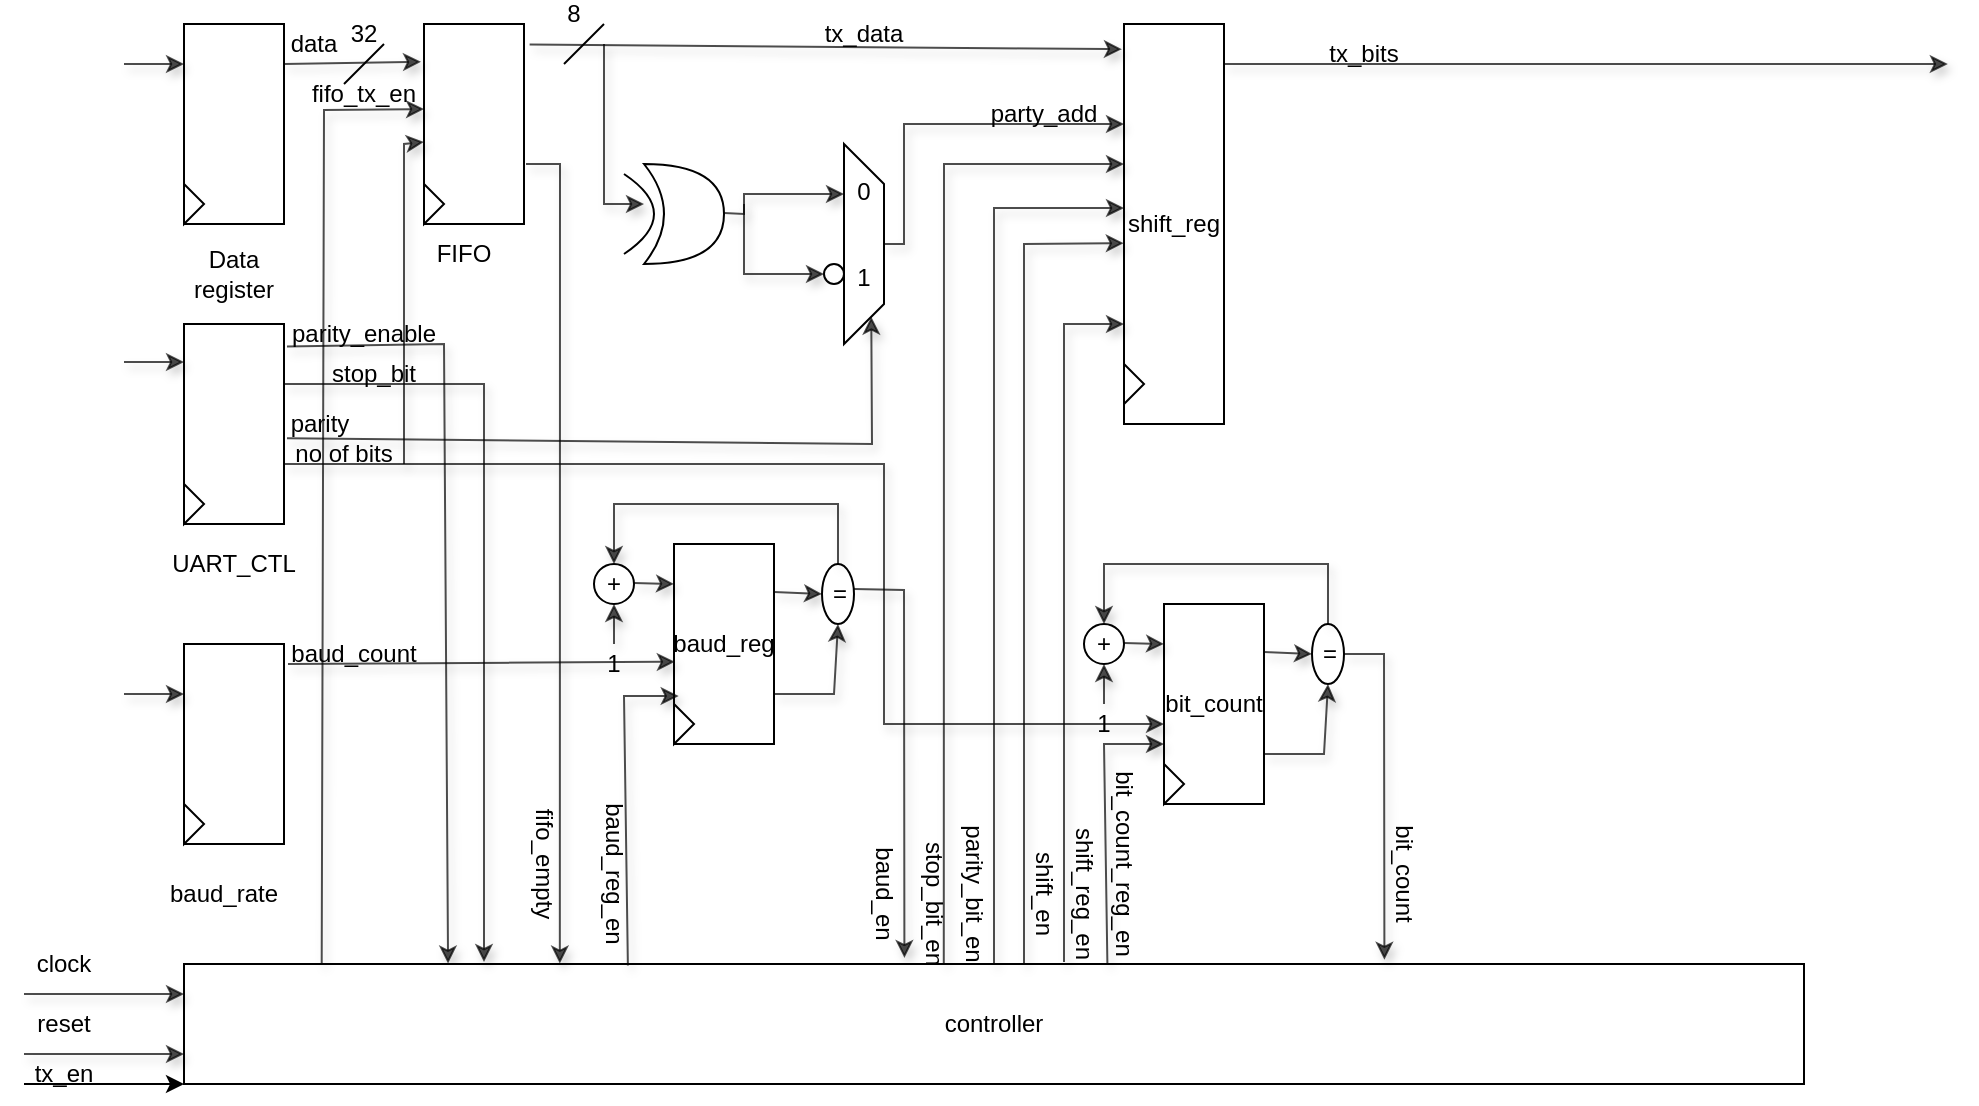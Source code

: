 <mxfile version="26.0.16" pages="2">
  <diagram name="Page-1" id="0iQmTiWb_SyuVuj741Ms">
    <mxGraphModel dx="864" dy="516" grid="1" gridSize="10" guides="1" tooltips="1" connect="1" arrows="1" fold="1" page="1" pageScale="1" pageWidth="1100" pageHeight="850" math="0" shadow="0">
      <root>
        <mxCell id="0" />
        <mxCell id="1" parent="0" />
        <mxCell id="nmXEE6ZkfctVZ-WLgOEb-1" value="" style="rounded=0;whiteSpace=wrap;html=1;direction=south;" parent="1" vertex="1">
          <mxGeometry x="280" y="90" width="50" height="100" as="geometry" />
        </mxCell>
        <mxCell id="nmXEE6ZkfctVZ-WLgOEb-2" value="" style="triangle;whiteSpace=wrap;html=1;" parent="1" vertex="1">
          <mxGeometry x="280" y="170" width="10" height="20" as="geometry" />
        </mxCell>
        <mxCell id="nmXEE6ZkfctVZ-WLgOEb-3" value="" style="rounded=0;whiteSpace=wrap;html=1;direction=south;" parent="1" vertex="1">
          <mxGeometry x="280" y="240" width="50" height="100" as="geometry" />
        </mxCell>
        <mxCell id="nmXEE6ZkfctVZ-WLgOEb-4" value="" style="triangle;whiteSpace=wrap;html=1;" parent="1" vertex="1">
          <mxGeometry x="280" y="320" width="10" height="20" as="geometry" />
        </mxCell>
        <mxCell id="nmXEE6ZkfctVZ-WLgOEb-5" value="" style="rounded=0;whiteSpace=wrap;html=1;direction=south;" parent="1" vertex="1">
          <mxGeometry x="280" y="400" width="50" height="100" as="geometry" />
        </mxCell>
        <mxCell id="nmXEE6ZkfctVZ-WLgOEb-6" value="" style="triangle;whiteSpace=wrap;html=1;" parent="1" vertex="1">
          <mxGeometry x="280" y="480" width="10" height="20" as="geometry" />
        </mxCell>
        <mxCell id="nmXEE6ZkfctVZ-WLgOEb-7" value="" style="rounded=0;whiteSpace=wrap;html=1;direction=south;" parent="1" vertex="1">
          <mxGeometry x="400" y="90" width="50" height="100" as="geometry" />
        </mxCell>
        <mxCell id="nmXEE6ZkfctVZ-WLgOEb-8" value="" style="triangle;whiteSpace=wrap;html=1;" parent="1" vertex="1">
          <mxGeometry x="400" y="170" width="10" height="20" as="geometry" />
        </mxCell>
        <mxCell id="nmXEE6ZkfctVZ-WLgOEb-9" value="" style="endArrow=classic;html=1;rounded=0;strokeWidth=1;startSize=6;opacity=70;jumpSize=1;strokeColor=default;shadow=1;entryX=0.189;entryY=1.03;entryDx=0;entryDy=0;entryPerimeter=0;" parent="1" target="nmXEE6ZkfctVZ-WLgOEb-7" edge="1">
          <mxGeometry width="50" height="50" relative="1" as="geometry">
            <mxPoint x="330" y="110" as="sourcePoint" />
            <mxPoint x="360" y="110" as="targetPoint" />
          </mxGeometry>
        </mxCell>
        <mxCell id="nmXEE6ZkfctVZ-WLgOEb-10" value="shift_reg" style="rounded=0;whiteSpace=wrap;html=1;direction=south;" parent="1" vertex="1">
          <mxGeometry x="750" y="90" width="50" height="200" as="geometry" />
        </mxCell>
        <mxCell id="nmXEE6ZkfctVZ-WLgOEb-11" value="" style="triangle;whiteSpace=wrap;html=1;" parent="1" vertex="1">
          <mxGeometry x="750" y="260" width="10" height="20" as="geometry" />
        </mxCell>
        <mxCell id="nmXEE6ZkfctVZ-WLgOEb-12" value="Data register" style="text;html=1;align=center;verticalAlign=middle;whiteSpace=wrap;rounded=0;" parent="1" vertex="1">
          <mxGeometry x="275" y="200" width="60" height="30" as="geometry" />
        </mxCell>
        <mxCell id="nmXEE6ZkfctVZ-WLgOEb-14" value="UART_CTL" style="text;html=1;align=center;verticalAlign=middle;whiteSpace=wrap;rounded=0;" parent="1" vertex="1">
          <mxGeometry x="275" y="345" width="60" height="30" as="geometry" />
        </mxCell>
        <mxCell id="nmXEE6ZkfctVZ-WLgOEb-15" value="baud_rate" style="text;html=1;align=center;verticalAlign=middle;whiteSpace=wrap;rounded=0;" parent="1" vertex="1">
          <mxGeometry x="270" y="510" width="60" height="30" as="geometry" />
        </mxCell>
        <mxCell id="nmXEE6ZkfctVZ-WLgOEb-16" value="" style="endArrow=classic;html=1;rounded=0;strokeWidth=1;startSize=6;opacity=70;jumpSize=1;strokeColor=default;shadow=1;exitX=0.112;exitY=-0.03;exitDx=0;exitDy=0;exitPerimeter=0;entryX=0.163;entryY=-0.004;entryDx=0;entryDy=0;entryPerimeter=0;" parent="1" source="nmXEE6ZkfctVZ-WLgOEb-3" target="nmXEE6ZkfctVZ-WLgOEb-52" edge="1">
          <mxGeometry width="50" height="50" relative="1" as="geometry">
            <mxPoint x="331" y="260" as="sourcePoint" />
            <mxPoint x="365" y="557" as="targetPoint" />
            <Array as="points">
              <mxPoint x="410" y="250" />
            </Array>
          </mxGeometry>
        </mxCell>
        <mxCell id="nmXEE6ZkfctVZ-WLgOEb-17" value="parity_enable" style="text;html=1;align=center;verticalAlign=middle;whiteSpace=wrap;rounded=0;" parent="1" vertex="1">
          <mxGeometry x="340" y="230" width="60" height="30" as="geometry" />
        </mxCell>
        <mxCell id="nmXEE6ZkfctVZ-WLgOEb-18" value="" style="endArrow=classic;html=1;rounded=0;strokeWidth=1;startSize=6;opacity=70;jumpSize=1;strokeColor=default;shadow=1;entryX=0.063;entryY=1.021;entryDx=0;entryDy=0;entryPerimeter=0;exitX=0.103;exitY=-0.056;exitDx=0;exitDy=0;exitPerimeter=0;" parent="1" source="nmXEE6ZkfctVZ-WLgOEb-7" target="nmXEE6ZkfctVZ-WLgOEb-10" edge="1">
          <mxGeometry width="50" height="50" relative="1" as="geometry">
            <mxPoint x="490" y="100" as="sourcePoint" />
            <mxPoint x="520" y="100" as="targetPoint" />
          </mxGeometry>
        </mxCell>
        <mxCell id="nmXEE6ZkfctVZ-WLgOEb-19" value="" style="endArrow=classic;html=1;rounded=0;strokeWidth=1;startSize=6;opacity=70;jumpSize=1;strokeColor=default;shadow=1;" parent="1" edge="1">
          <mxGeometry width="50" height="50" relative="1" as="geometry">
            <mxPoint x="490" y="100" as="sourcePoint" />
            <mxPoint x="510" y="180" as="targetPoint" />
            <Array as="points">
              <mxPoint x="490" y="180" />
            </Array>
          </mxGeometry>
        </mxCell>
        <mxCell id="nmXEE6ZkfctVZ-WLgOEb-32" value="" style="endArrow=classic;html=1;rounded=0;strokeWidth=1;startSize=6;opacity=70;jumpSize=1;strokeColor=default;shadow=1;entryX=0.25;entryY=1;entryDx=0;entryDy=0;" parent="1" target="nmXEE6ZkfctVZ-WLgOEb-10" edge="1">
          <mxGeometry width="50" height="50" relative="1" as="geometry">
            <mxPoint x="630" y="200" as="sourcePoint" />
            <mxPoint x="750" y="140" as="targetPoint" />
            <Array as="points">
              <mxPoint x="640" y="200" />
              <mxPoint x="640" y="140" />
            </Array>
          </mxGeometry>
        </mxCell>
        <mxCell id="nmXEE6ZkfctVZ-WLgOEb-33" value="" style="endArrow=classic;html=1;rounded=0;strokeWidth=1;startSize=6;opacity=70;jumpSize=1;strokeColor=default;shadow=1;entryX=1;entryY=0.25;entryDx=0;entryDy=0;exitX=0.571;exitY=-0.03;exitDx=0;exitDy=0;exitPerimeter=0;" parent="1" source="nmXEE6ZkfctVZ-WLgOEb-3" target="nmXEE6ZkfctVZ-WLgOEb-24" edge="1">
          <mxGeometry width="50" height="50" relative="1" as="geometry">
            <mxPoint x="330" y="280" as="sourcePoint" />
            <mxPoint x="360" y="280" as="targetPoint" />
            <Array as="points">
              <mxPoint x="624" y="300" />
            </Array>
          </mxGeometry>
        </mxCell>
        <mxCell id="nmXEE6ZkfctVZ-WLgOEb-50" value="" style="group" parent="1" vertex="1" connectable="0">
          <mxGeometry x="485" y="330" width="130" height="120" as="geometry" />
        </mxCell>
        <mxCell id="nmXEE6ZkfctVZ-WLgOEb-37" value="baud_reg" style="rounded=0;whiteSpace=wrap;html=1;direction=south;" parent="nmXEE6ZkfctVZ-WLgOEb-50" vertex="1">
          <mxGeometry x="40" y="20" width="50" height="100" as="geometry" />
        </mxCell>
        <mxCell id="nmXEE6ZkfctVZ-WLgOEb-38" value="" style="triangle;whiteSpace=wrap;html=1;" parent="nmXEE6ZkfctVZ-WLgOEb-50" vertex="1">
          <mxGeometry x="40" y="100" width="10" height="20" as="geometry" />
        </mxCell>
        <mxCell id="nmXEE6ZkfctVZ-WLgOEb-42" value="" style="group" parent="nmXEE6ZkfctVZ-WLgOEb-50" vertex="1" connectable="0">
          <mxGeometry x="90" y="30" width="40" height="30" as="geometry" />
        </mxCell>
        <mxCell id="nmXEE6ZkfctVZ-WLgOEb-39" value="" style="endArrow=classic;html=1;rounded=0;strokeWidth=1;startSize=6;opacity=70;jumpSize=1;strokeColor=default;shadow=1;entryX=0;entryY=0.5;entryDx=0;entryDy=0;" parent="nmXEE6ZkfctVZ-WLgOEb-42" target="nmXEE6ZkfctVZ-WLgOEb-40" edge="1">
          <mxGeometry width="50" height="50" relative="1" as="geometry">
            <mxPoint y="14" as="sourcePoint" />
            <mxPoint x="20" y="14" as="targetPoint" />
          </mxGeometry>
        </mxCell>
        <mxCell id="nmXEE6ZkfctVZ-WLgOEb-40" value="" style="ellipse;whiteSpace=wrap;html=1;" parent="nmXEE6ZkfctVZ-WLgOEb-42" vertex="1">
          <mxGeometry x="24" width="16" height="30" as="geometry" />
        </mxCell>
        <mxCell id="nmXEE6ZkfctVZ-WLgOEb-41" value="=" style="text;html=1;align=center;verticalAlign=middle;whiteSpace=wrap;rounded=0;" parent="nmXEE6ZkfctVZ-WLgOEb-42" vertex="1">
          <mxGeometry x="26" y="10" width="14" height="10" as="geometry" />
        </mxCell>
        <mxCell id="nmXEE6ZkfctVZ-WLgOEb-44" value="" style="endArrow=classic;html=1;rounded=0;strokeWidth=1;startSize=6;opacity=70;jumpSize=1;strokeColor=default;shadow=1;exitX=0.5;exitY=0;exitDx=0;exitDy=0;" parent="nmXEE6ZkfctVZ-WLgOEb-50" source="nmXEE6ZkfctVZ-WLgOEb-40" target="nmXEE6ZkfctVZ-WLgOEb-45" edge="1">
          <mxGeometry width="50" height="50" relative="1" as="geometry">
            <mxPoint x="155" y="20" as="sourcePoint" />
            <mxPoint y="40" as="targetPoint" />
            <Array as="points">
              <mxPoint x="122" />
              <mxPoint x="10" />
            </Array>
          </mxGeometry>
        </mxCell>
        <mxCell id="nmXEE6ZkfctVZ-WLgOEb-45" value="" style="ellipse;whiteSpace=wrap;html=1;" parent="nmXEE6ZkfctVZ-WLgOEb-50" vertex="1">
          <mxGeometry y="30" width="20" height="20" as="geometry" />
        </mxCell>
        <mxCell id="nmXEE6ZkfctVZ-WLgOEb-46" value="+" style="text;html=1;align=center;verticalAlign=middle;whiteSpace=wrap;rounded=0;" parent="nmXEE6ZkfctVZ-WLgOEb-50" vertex="1">
          <mxGeometry x="5" y="32.5" width="10" height="15" as="geometry" />
        </mxCell>
        <mxCell id="nmXEE6ZkfctVZ-WLgOEb-47" value="" style="endArrow=classic;html=1;rounded=0;strokeWidth=1;startSize=6;opacity=70;jumpSize=1;strokeColor=default;shadow=1;entryX=0.5;entryY=1;entryDx=0;entryDy=0;" parent="nmXEE6ZkfctVZ-WLgOEb-50" target="nmXEE6ZkfctVZ-WLgOEb-45" edge="1">
          <mxGeometry width="50" height="50" relative="1" as="geometry">
            <mxPoint x="10" y="70" as="sourcePoint" />
            <mxPoint x="-10" y="10" as="targetPoint" />
          </mxGeometry>
        </mxCell>
        <mxCell id="nmXEE6ZkfctVZ-WLgOEb-48" value="1" style="text;html=1;align=center;verticalAlign=middle;whiteSpace=wrap;rounded=0;" parent="nmXEE6ZkfctVZ-WLgOEb-50" vertex="1">
          <mxGeometry y="75" width="20" height="10" as="geometry" />
        </mxCell>
        <mxCell id="nmXEE6ZkfctVZ-WLgOEb-49" value="" style="endArrow=classic;html=1;rounded=0;strokeWidth=1;startSize=6;opacity=70;jumpSize=1;strokeColor=default;shadow=1;" parent="nmXEE6ZkfctVZ-WLgOEb-50" edge="1">
          <mxGeometry width="50" height="50" relative="1" as="geometry">
            <mxPoint x="20" y="39.5" as="sourcePoint" />
            <mxPoint x="40" y="40" as="targetPoint" />
          </mxGeometry>
        </mxCell>
        <mxCell id="nmXEE6ZkfctVZ-WLgOEb-43" value="" style="endArrow=classic;html=1;rounded=0;strokeWidth=1;startSize=6;opacity=70;jumpSize=1;strokeColor=default;shadow=1;entryX=0.5;entryY=1;entryDx=0;entryDy=0;exitX=0.75;exitY=0;exitDx=0;exitDy=0;" parent="nmXEE6ZkfctVZ-WLgOEb-50" source="nmXEE6ZkfctVZ-WLgOEb-37" target="nmXEE6ZkfctVZ-WLgOEb-40" edge="1">
          <mxGeometry width="50" height="50" relative="1" as="geometry">
            <mxPoint x="100" y="90" as="sourcePoint" />
            <mxPoint x="-40" y="95" as="targetPoint" />
            <Array as="points">
              <mxPoint x="120" y="95" />
            </Array>
          </mxGeometry>
        </mxCell>
        <mxCell id="nmXEE6ZkfctVZ-WLgOEb-51" value="" style="endArrow=classic;html=1;rounded=0;strokeWidth=1;startSize=6;opacity=70;jumpSize=1;strokeColor=default;shadow=1;entryX=0.42;entryY=-0.051;entryDx=0;entryDy=0;entryPerimeter=0;exitX=1;exitY=0.25;exitDx=0;exitDy=0;" parent="1" source="nmXEE6ZkfctVZ-WLgOEb-41" edge="1">
          <mxGeometry width="50" height="50" relative="1" as="geometry">
            <mxPoint x="640" y="375" as="sourcePoint" />
            <mxPoint x="640.2" y="556.94" as="targetPoint" />
            <Array as="points">
              <mxPoint x="640" y="373" />
            </Array>
          </mxGeometry>
        </mxCell>
        <mxCell id="nmXEE6ZkfctVZ-WLgOEb-52" value="" style="rounded=0;whiteSpace=wrap;html=1;" parent="1" vertex="1">
          <mxGeometry x="280" y="560" width="810" height="60" as="geometry" />
        </mxCell>
        <UserObject label="controller" link="data:page/id,8DzqNKBsNxJn6VCQn896" id="nmXEE6ZkfctVZ-WLgOEb-53">
          <mxCell style="text;html=1;align=center;verticalAlign=middle;whiteSpace=wrap;rounded=0;" parent="1" vertex="1">
            <mxGeometry x="655" y="575" width="60" height="30" as="geometry" />
          </mxCell>
        </UserObject>
        <mxCell id="nmXEE6ZkfctVZ-WLgOEb-54" value="" style="group" parent="1" vertex="1" connectable="0">
          <mxGeometry x="730" y="360" width="130" height="120" as="geometry" />
        </mxCell>
        <mxCell id="nmXEE6ZkfctVZ-WLgOEb-55" value="bit_count" style="rounded=0;whiteSpace=wrap;html=1;direction=south;" parent="nmXEE6ZkfctVZ-WLgOEb-54" vertex="1">
          <mxGeometry x="40" y="20" width="50" height="100" as="geometry" />
        </mxCell>
        <mxCell id="nmXEE6ZkfctVZ-WLgOEb-56" value="" style="triangle;whiteSpace=wrap;html=1;" parent="nmXEE6ZkfctVZ-WLgOEb-54" vertex="1">
          <mxGeometry x="40" y="100" width="10" height="20" as="geometry" />
        </mxCell>
        <mxCell id="nmXEE6ZkfctVZ-WLgOEb-57" value="" style="group" parent="nmXEE6ZkfctVZ-WLgOEb-54" vertex="1" connectable="0">
          <mxGeometry x="90" y="30" width="40" height="30" as="geometry" />
        </mxCell>
        <mxCell id="nmXEE6ZkfctVZ-WLgOEb-58" value="" style="endArrow=classic;html=1;rounded=0;strokeWidth=1;startSize=6;opacity=70;jumpSize=1;strokeColor=default;shadow=1;entryX=0;entryY=0.5;entryDx=0;entryDy=0;" parent="nmXEE6ZkfctVZ-WLgOEb-57" target="nmXEE6ZkfctVZ-WLgOEb-59" edge="1">
          <mxGeometry width="50" height="50" relative="1" as="geometry">
            <mxPoint y="14" as="sourcePoint" />
            <mxPoint x="20" y="14" as="targetPoint" />
          </mxGeometry>
        </mxCell>
        <mxCell id="nmXEE6ZkfctVZ-WLgOEb-59" value="" style="ellipse;whiteSpace=wrap;html=1;" parent="nmXEE6ZkfctVZ-WLgOEb-57" vertex="1">
          <mxGeometry x="24" width="16" height="30" as="geometry" />
        </mxCell>
        <mxCell id="nmXEE6ZkfctVZ-WLgOEb-60" value="=" style="text;html=1;align=center;verticalAlign=middle;whiteSpace=wrap;rounded=0;" parent="nmXEE6ZkfctVZ-WLgOEb-57" vertex="1">
          <mxGeometry x="26" y="10" width="14" height="10" as="geometry" />
        </mxCell>
        <mxCell id="nmXEE6ZkfctVZ-WLgOEb-61" value="" style="endArrow=classic;html=1;rounded=0;strokeWidth=1;startSize=6;opacity=70;jumpSize=1;strokeColor=default;shadow=1;exitX=0.5;exitY=0;exitDx=0;exitDy=0;" parent="nmXEE6ZkfctVZ-WLgOEb-54" source="nmXEE6ZkfctVZ-WLgOEb-59" target="nmXEE6ZkfctVZ-WLgOEb-62" edge="1">
          <mxGeometry width="50" height="50" relative="1" as="geometry">
            <mxPoint x="155" y="20" as="sourcePoint" />
            <mxPoint y="40" as="targetPoint" />
            <Array as="points">
              <mxPoint x="122" />
              <mxPoint x="10" />
            </Array>
          </mxGeometry>
        </mxCell>
        <mxCell id="nmXEE6ZkfctVZ-WLgOEb-62" value="" style="ellipse;whiteSpace=wrap;html=1;" parent="nmXEE6ZkfctVZ-WLgOEb-54" vertex="1">
          <mxGeometry y="30" width="20" height="20" as="geometry" />
        </mxCell>
        <mxCell id="nmXEE6ZkfctVZ-WLgOEb-63" value="+" style="text;html=1;align=center;verticalAlign=middle;whiteSpace=wrap;rounded=0;" parent="nmXEE6ZkfctVZ-WLgOEb-54" vertex="1">
          <mxGeometry x="5" y="32.5" width="10" height="15" as="geometry" />
        </mxCell>
        <mxCell id="nmXEE6ZkfctVZ-WLgOEb-64" value="" style="endArrow=classic;html=1;rounded=0;strokeWidth=1;startSize=6;opacity=70;jumpSize=1;strokeColor=default;shadow=1;entryX=0.5;entryY=1;entryDx=0;entryDy=0;" parent="nmXEE6ZkfctVZ-WLgOEb-54" target="nmXEE6ZkfctVZ-WLgOEb-62" edge="1">
          <mxGeometry width="50" height="50" relative="1" as="geometry">
            <mxPoint x="10" y="70" as="sourcePoint" />
            <mxPoint x="-10" y="10" as="targetPoint" />
          </mxGeometry>
        </mxCell>
        <mxCell id="nmXEE6ZkfctVZ-WLgOEb-65" value="1" style="text;html=1;align=center;verticalAlign=middle;whiteSpace=wrap;rounded=0;" parent="nmXEE6ZkfctVZ-WLgOEb-54" vertex="1">
          <mxGeometry y="75" width="20" height="10" as="geometry" />
        </mxCell>
        <mxCell id="nmXEE6ZkfctVZ-WLgOEb-66" value="" style="endArrow=classic;html=1;rounded=0;strokeWidth=1;startSize=6;opacity=70;jumpSize=1;strokeColor=default;shadow=1;" parent="nmXEE6ZkfctVZ-WLgOEb-54" edge="1">
          <mxGeometry width="50" height="50" relative="1" as="geometry">
            <mxPoint x="20" y="39.5" as="sourcePoint" />
            <mxPoint x="40" y="40" as="targetPoint" />
          </mxGeometry>
        </mxCell>
        <mxCell id="nmXEE6ZkfctVZ-WLgOEb-70" value="" style="endArrow=classic;html=1;rounded=0;strokeWidth=1;startSize=6;opacity=70;jumpSize=1;strokeColor=default;shadow=1;exitX=0.57;exitY=-0.004;exitDx=0;exitDy=0;exitPerimeter=0;" parent="nmXEE6ZkfctVZ-WLgOEb-54" source="nmXEE6ZkfctVZ-WLgOEb-52" edge="1">
          <mxGeometry width="50" height="50" relative="1" as="geometry">
            <mxPoint x="15" y="90" as="sourcePoint" />
            <mxPoint x="40" y="90" as="targetPoint" />
            <Array as="points">
              <mxPoint x="10" y="90" />
            </Array>
          </mxGeometry>
        </mxCell>
        <mxCell id="nmXEE6ZkfctVZ-WLgOEb-88" value="" style="endArrow=classic;html=1;rounded=0;strokeWidth=1;startSize=6;opacity=70;jumpSize=1;strokeColor=default;shadow=1;entryX=0.5;entryY=1;entryDx=0;entryDy=0;exitX=0.75;exitY=0;exitDx=0;exitDy=0;" parent="nmXEE6ZkfctVZ-WLgOEb-54" edge="1">
          <mxGeometry width="50" height="50" relative="1" as="geometry">
            <mxPoint x="90" y="95" as="sourcePoint" />
            <mxPoint x="122" y="60" as="targetPoint" />
            <Array as="points">
              <mxPoint x="120" y="95" />
            </Array>
          </mxGeometry>
        </mxCell>
        <mxCell id="nmXEE6ZkfctVZ-WLgOEb-67" value="" style="endArrow=classic;html=1;rounded=0;strokeWidth=1;startSize=6;opacity=70;jumpSize=1;strokeColor=default;shadow=1;" parent="1" edge="1">
          <mxGeometry width="50" height="50" relative="1" as="geometry">
            <mxPoint x="330" y="310" as="sourcePoint" />
            <mxPoint x="770" y="440" as="targetPoint" />
            <Array as="points">
              <mxPoint x="630" y="310" />
              <mxPoint x="630" y="440" />
              <mxPoint x="670" y="440" />
            </Array>
          </mxGeometry>
        </mxCell>
        <mxCell id="nmXEE6ZkfctVZ-WLgOEb-68" value="no of bits" style="text;html=1;align=center;verticalAlign=middle;whiteSpace=wrap;rounded=0;" parent="1" vertex="1">
          <mxGeometry x="330" y="300" width="60" height="10" as="geometry" />
        </mxCell>
        <mxCell id="nmXEE6ZkfctVZ-WLgOEb-69" value="" style="endArrow=classic;html=1;rounded=0;strokeWidth=1;startSize=6;opacity=70;jumpSize=1;strokeColor=default;shadow=1;entryX=0.741;entryY=-0.036;entryDx=0;entryDy=0;entryPerimeter=0;" parent="1" target="nmXEE6ZkfctVZ-WLgOEb-52" edge="1">
          <mxGeometry width="50" height="50" relative="1" as="geometry">
            <mxPoint x="860" y="405" as="sourcePoint" />
            <mxPoint x="890" y="405" as="targetPoint" />
            <Array as="points">
              <mxPoint x="880" y="405" />
            </Array>
          </mxGeometry>
        </mxCell>
        <mxCell id="nmXEE6ZkfctVZ-WLgOEb-71" value="" style="endArrow=classic;html=1;rounded=0;strokeWidth=1;startSize=6;opacity=70;jumpSize=1;strokeColor=default;shadow=1;entryX=0.75;entryY=1;entryDx=0;entryDy=0;" parent="1" target="nmXEE6ZkfctVZ-WLgOEb-10" edge="1">
          <mxGeometry width="50" height="50" relative="1" as="geometry">
            <mxPoint x="720" y="559" as="sourcePoint" />
            <mxPoint x="620" y="340" as="targetPoint" />
            <Array as="points">
              <mxPoint x="720" y="240" />
            </Array>
          </mxGeometry>
        </mxCell>
        <mxCell id="nmXEE6ZkfctVZ-WLgOEb-72" value="" style="endArrow=classic;html=1;rounded=0;strokeWidth=1;startSize=6;opacity=70;jumpSize=1;strokeColor=default;shadow=1;entryX=0.548;entryY=1.002;entryDx=0;entryDy=0;entryPerimeter=0;" parent="1" target="nmXEE6ZkfctVZ-WLgOEb-10" edge="1">
          <mxGeometry width="50" height="50" relative="1" as="geometry">
            <mxPoint x="700" y="560" as="sourcePoint" />
            <mxPoint x="730" y="241" as="targetPoint" />
            <Array as="points">
              <mxPoint x="700" y="200" />
            </Array>
          </mxGeometry>
        </mxCell>
        <mxCell id="nmXEE6ZkfctVZ-WLgOEb-73" value="" style="endArrow=classic;html=1;rounded=0;strokeWidth=1;startSize=6;opacity=70;jumpSize=1;strokeColor=default;shadow=1;entryX=0.232;entryY=-0.004;entryDx=0;entryDy=0;entryPerimeter=0;" parent="1" target="nmXEE6ZkfctVZ-WLgOEb-52" edge="1">
          <mxGeometry width="50" height="50" relative="1" as="geometry">
            <mxPoint x="451" y="160" as="sourcePoint" />
            <mxPoint x="690" y="560" as="targetPoint" />
            <Array as="points">
              <mxPoint x="468" y="160" />
            </Array>
          </mxGeometry>
        </mxCell>
        <mxCell id="nmXEE6ZkfctVZ-WLgOEb-75" value="" style="endArrow=classic;html=1;rounded=0;strokeWidth=1;startSize=6;opacity=70;jumpSize=1;strokeColor=default;shadow=1;" parent="1" edge="1">
          <mxGeometry width="50" height="50" relative="1" as="geometry">
            <mxPoint x="800" y="110" as="sourcePoint" />
            <mxPoint x="1161.91" y="110" as="targetPoint" />
          </mxGeometry>
        </mxCell>
        <mxCell id="nmXEE6ZkfctVZ-WLgOEb-77" value="" style="endArrow=classic;html=1;rounded=0;strokeWidth=1;startSize=6;opacity=70;jumpSize=1;strokeColor=default;shadow=1;" parent="1" edge="1">
          <mxGeometry width="50" height="50" relative="1" as="geometry">
            <mxPoint x="250" y="110" as="sourcePoint" />
            <mxPoint x="280" y="110" as="targetPoint" />
          </mxGeometry>
        </mxCell>
        <mxCell id="nmXEE6ZkfctVZ-WLgOEb-78" value="" style="endArrow=classic;html=1;rounded=0;strokeWidth=1;startSize=6;opacity=70;jumpSize=1;strokeColor=default;shadow=1;" parent="1" edge="1">
          <mxGeometry width="50" height="50" relative="1" as="geometry">
            <mxPoint x="250" y="259" as="sourcePoint" />
            <mxPoint x="280" y="259" as="targetPoint" />
          </mxGeometry>
        </mxCell>
        <mxCell id="nmXEE6ZkfctVZ-WLgOEb-79" value="" style="endArrow=classic;html=1;rounded=0;strokeWidth=1;startSize=6;opacity=70;jumpSize=1;strokeColor=default;shadow=1;" parent="1" edge="1">
          <mxGeometry width="50" height="50" relative="1" as="geometry">
            <mxPoint x="250" y="425" as="sourcePoint" />
            <mxPoint x="280" y="425" as="targetPoint" />
          </mxGeometry>
        </mxCell>
        <mxCell id="nmXEE6ZkfctVZ-WLgOEb-80" value="baud_reg_en" style="text;html=1;align=center;verticalAlign=middle;whiteSpace=wrap;rounded=0;rotation=90;" parent="1" vertex="1">
          <mxGeometry x="450" y="500" width="90" height="30" as="geometry" />
        </mxCell>
        <mxCell id="nmXEE6ZkfctVZ-WLgOEb-82" value="baud_count" style="text;html=1;align=center;verticalAlign=middle;whiteSpace=wrap;rounded=0;" parent="1" vertex="1">
          <mxGeometry x="340" y="400" width="50" height="10" as="geometry" />
        </mxCell>
        <mxCell id="nmXEE6ZkfctVZ-WLgOEb-83" value="baud_en" style="text;html=1;align=center;verticalAlign=middle;whiteSpace=wrap;rounded=0;rotation=90;" parent="1" vertex="1">
          <mxGeometry x="590" y="510" width="80" height="30" as="geometry" />
        </mxCell>
        <mxCell id="nmXEE6ZkfctVZ-WLgOEb-84" value="FIFO" style="text;html=1;align=center;verticalAlign=middle;whiteSpace=wrap;rounded=0;" parent="1" vertex="1">
          <mxGeometry x="390" y="190" width="60" height="30" as="geometry" />
        </mxCell>
        <mxCell id="nmXEE6ZkfctVZ-WLgOEb-86" value="fifo_empty" style="text;html=1;align=center;verticalAlign=middle;whiteSpace=wrap;rounded=0;rotation=90;" parent="1" vertex="1">
          <mxGeometry x="420" y="495" width="80" height="30" as="geometry" />
        </mxCell>
        <mxCell id="nmXEE6ZkfctVZ-WLgOEb-87" value="shift_en" style="text;html=1;align=center;verticalAlign=middle;whiteSpace=wrap;rounded=0;rotation=90;" parent="1" vertex="1">
          <mxGeometry x="670" y="510" width="80" height="30" as="geometry" />
        </mxCell>
        <mxCell id="nmXEE6ZkfctVZ-WLgOEb-89" value="" style="endArrow=classic;html=1;rounded=0;strokeWidth=1;startSize=6;opacity=70;jumpSize=1;strokeColor=default;shadow=1;entryX=0.589;entryY=0.992;entryDx=0;entryDy=0;entryPerimeter=0;" parent="1" target="nmXEE6ZkfctVZ-WLgOEb-37" edge="1">
          <mxGeometry width="50" height="50" relative="1" as="geometry">
            <mxPoint x="332" y="410" as="sourcePoint" />
            <mxPoint x="440" y="410" as="targetPoint" />
          </mxGeometry>
        </mxCell>
        <mxCell id="nmXEE6ZkfctVZ-WLgOEb-91" value="shift_reg_en" style="text;html=1;align=center;verticalAlign=middle;whiteSpace=wrap;rounded=0;rotation=90;" parent="1" vertex="1">
          <mxGeometry x="690" y="510" width="80" height="30" as="geometry" />
        </mxCell>
        <mxCell id="nmXEE6ZkfctVZ-WLgOEb-92" value="bit_count_reg_en" style="text;html=1;align=center;verticalAlign=middle;whiteSpace=wrap;rounded=0;rotation=90;" parent="1" vertex="1">
          <mxGeometry x="715" y="495" width="70" height="30" as="geometry" />
        </mxCell>
        <mxCell id="nmXEE6ZkfctVZ-WLgOEb-93" value="bit_count" style="text;html=1;align=center;verticalAlign=middle;whiteSpace=wrap;rounded=0;rotation=90;" parent="1" vertex="1">
          <mxGeometry x="850" y="500" width="80" height="30" as="geometry" />
        </mxCell>
        <mxCell id="nmXEE6ZkfctVZ-WLgOEb-95" value="fifo_tx_en" style="text;html=1;align=center;verticalAlign=middle;whiteSpace=wrap;rounded=0;" parent="1" vertex="1">
          <mxGeometry x="340" y="110" width="60" height="30" as="geometry" />
        </mxCell>
        <mxCell id="nmXEE6ZkfctVZ-WLgOEb-96" value="" style="endArrow=classic;html=1;rounded=0;strokeWidth=1;startSize=6;opacity=70;jumpSize=1;strokeColor=default;shadow=1;" parent="1" edge="1">
          <mxGeometry width="50" height="50" relative="1" as="geometry">
            <mxPoint x="200" y="575" as="sourcePoint" />
            <mxPoint x="280" y="575" as="targetPoint" />
          </mxGeometry>
        </mxCell>
        <mxCell id="nmXEE6ZkfctVZ-WLgOEb-97" value="clock" style="text;html=1;align=center;verticalAlign=middle;whiteSpace=wrap;rounded=0;" parent="1" vertex="1">
          <mxGeometry x="190" y="545" width="60" height="30" as="geometry" />
        </mxCell>
        <mxCell id="nmXEE6ZkfctVZ-WLgOEb-98" value="" style="endArrow=classic;html=1;rounded=0;strokeWidth=1;startSize=6;opacity=70;jumpSize=1;strokeColor=default;shadow=1;" parent="1" edge="1">
          <mxGeometry width="50" height="50" relative="1" as="geometry">
            <mxPoint x="200" y="605" as="sourcePoint" />
            <mxPoint x="280" y="605" as="targetPoint" />
          </mxGeometry>
        </mxCell>
        <mxCell id="nmXEE6ZkfctVZ-WLgOEb-99" value="reset" style="text;html=1;align=center;verticalAlign=middle;whiteSpace=wrap;rounded=0;" parent="1" vertex="1">
          <mxGeometry x="190" y="575" width="60" height="30" as="geometry" />
        </mxCell>
        <mxCell id="nmXEE6ZkfctVZ-WLgOEb-100" value="party_add" style="text;html=1;align=center;verticalAlign=middle;whiteSpace=wrap;rounded=0;" parent="1" vertex="1">
          <mxGeometry x="680" y="120" width="60" height="30" as="geometry" />
        </mxCell>
        <mxCell id="nmXEE6ZkfctVZ-WLgOEb-101" value="" style="endArrow=none;html=1;rounded=0;" parent="1" edge="1">
          <mxGeometry width="50" height="50" relative="1" as="geometry">
            <mxPoint x="470" y="110" as="sourcePoint" />
            <mxPoint x="490" y="90" as="targetPoint" />
          </mxGeometry>
        </mxCell>
        <mxCell id="nmXEE6ZkfctVZ-WLgOEb-102" value="8" style="text;html=1;align=center;verticalAlign=middle;whiteSpace=wrap;rounded=0;" parent="1" vertex="1">
          <mxGeometry x="470" y="80" width="10" height="10" as="geometry" />
        </mxCell>
        <mxCell id="nmXEE6ZkfctVZ-WLgOEb-103" value="tx_data" style="text;html=1;align=center;verticalAlign=middle;whiteSpace=wrap;rounded=0;" parent="1" vertex="1">
          <mxGeometry x="590" y="80" width="60" height="30" as="geometry" />
        </mxCell>
        <mxCell id="nmXEE6ZkfctVZ-WLgOEb-104" value="data" style="text;html=1;align=center;verticalAlign=middle;whiteSpace=wrap;rounded=0;" parent="1" vertex="1">
          <mxGeometry x="330" y="90" width="30" height="20" as="geometry" />
        </mxCell>
        <mxCell id="aORZdSc75-Fo3MQnWId7-1" value="" style="endArrow=none;html=1;rounded=0;" parent="1" edge="1">
          <mxGeometry width="50" height="50" relative="1" as="geometry">
            <mxPoint x="360" y="120" as="sourcePoint" />
            <mxPoint x="380" y="100" as="targetPoint" />
          </mxGeometry>
        </mxCell>
        <mxCell id="aORZdSc75-Fo3MQnWId7-2" value="32" style="text;html=1;align=center;verticalAlign=middle;whiteSpace=wrap;rounded=0;" parent="1" vertex="1">
          <mxGeometry x="355" y="80" width="30" height="30" as="geometry" />
        </mxCell>
        <mxCell id="aORZdSc75-Fo3MQnWId7-3" value="tx_bits" style="text;html=1;align=center;verticalAlign=middle;whiteSpace=wrap;rounded=0;" parent="1" vertex="1">
          <mxGeometry x="840" y="100" width="60" height="10" as="geometry" />
        </mxCell>
        <mxCell id="iL0YTwdqy25Y3jKW_N1v-3" value="" style="endArrow=classic;html=1;rounded=0;strokeWidth=1;startSize=6;opacity=70;jumpSize=1;strokeColor=default;shadow=1;exitX=0.085;exitY=-0.004;exitDx=0;exitDy=0;exitPerimeter=0;entryX=1;entryY=0.75;entryDx=0;entryDy=0;" parent="1" source="nmXEE6ZkfctVZ-WLgOEb-52" target="nmXEE6ZkfctVZ-WLgOEb-95" edge="1">
          <mxGeometry width="50" height="50" relative="1" as="geometry">
            <mxPoint x="349" y="560" as="sourcePoint" />
            <mxPoint x="400" y="160" as="targetPoint" />
            <Array as="points">
              <mxPoint x="350" y="133" />
            </Array>
          </mxGeometry>
        </mxCell>
        <mxCell id="nmXEE6ZkfctVZ-WLgOEb-34" value="parity" style="text;html=1;align=center;verticalAlign=middle;whiteSpace=wrap;rounded=0;" parent="1" vertex="1">
          <mxGeometry x="328" y="285" width="40" height="10" as="geometry" />
        </mxCell>
        <mxCell id="nmXEE6ZkfctVZ-WLgOEb-74" value="" style="endArrow=classic;html=1;rounded=0;strokeWidth=1;startSize=6;opacity=70;jumpSize=1;strokeColor=default;shadow=1;exitX=0.274;exitY=0.012;exitDx=0;exitDy=0;exitPerimeter=0;entryX=0.233;entryY=-0.198;entryDx=0;entryDy=0;entryPerimeter=0;" parent="1" source="nmXEE6ZkfctVZ-WLgOEb-52" target="nmXEE6ZkfctVZ-WLgOEb-38" edge="1">
          <mxGeometry width="50" height="50" relative="1" as="geometry">
            <mxPoint x="495" y="424" as="sourcePoint" />
            <mxPoint x="525" y="424" as="targetPoint" />
            <Array as="points">
              <mxPoint x="500" y="426" />
            </Array>
          </mxGeometry>
        </mxCell>
        <mxCell id="iL0YTwdqy25Y3jKW_N1v-6" value="" style="endArrow=classic;html=1;rounded=0;strokeWidth=1;startSize=6;opacity=70;jumpSize=1;strokeColor=default;shadow=1;" parent="1" edge="1">
          <mxGeometry width="50" height="50" relative="1" as="geometry">
            <mxPoint x="330" y="270" as="sourcePoint" />
            <mxPoint x="430" y="559" as="targetPoint" />
            <Array as="points">
              <mxPoint x="430" y="270" />
            </Array>
          </mxGeometry>
        </mxCell>
        <mxCell id="iL0YTwdqy25Y3jKW_N1v-10" value="stop_bit" style="text;html=1;align=center;verticalAlign=middle;whiteSpace=wrap;rounded=0;" parent="1" vertex="1">
          <mxGeometry x="350" y="250" width="50" height="30" as="geometry" />
        </mxCell>
        <mxCell id="iL0YTwdqy25Y3jKW_N1v-12" value="" style="group" parent="1" vertex="1" connectable="0">
          <mxGeometry x="500" y="150" width="130" height="100" as="geometry" />
        </mxCell>
        <mxCell id="nmXEE6ZkfctVZ-WLgOEb-20" value="" style="shape=xor;whiteSpace=wrap;html=1;" parent="iL0YTwdqy25Y3jKW_N1v-12" vertex="1">
          <mxGeometry x="10" y="10" width="40" height="50" as="geometry" />
        </mxCell>
        <mxCell id="nmXEE6ZkfctVZ-WLgOEb-21" value="" style="endArrow=none;html=1;rounded=0;curved=1;" parent="iL0YTwdqy25Y3jKW_N1v-12" edge="1">
          <mxGeometry width="50" height="50" relative="1" as="geometry">
            <mxPoint y="55" as="sourcePoint" />
            <mxPoint y="15" as="targetPoint" />
            <Array as="points">
              <mxPoint x="30" y="35" />
            </Array>
          </mxGeometry>
        </mxCell>
        <mxCell id="nmXEE6ZkfctVZ-WLgOEb-27" value="" style="endArrow=classic;html=1;rounded=0;strokeWidth=1;startSize=6;opacity=70;jumpSize=1;strokeColor=default;shadow=1;entryX=0.25;entryY=1;entryDx=0;entryDy=0;" parent="iL0YTwdqy25Y3jKW_N1v-12" target="nmXEE6ZkfctVZ-WLgOEb-24" edge="1">
          <mxGeometry width="50" height="50" relative="1" as="geometry">
            <mxPoint x="50" y="34.5" as="sourcePoint" />
            <mxPoint x="107" y="20" as="targetPoint" />
            <Array as="points">
              <mxPoint x="60" y="35" />
              <mxPoint x="60" y="25" />
            </Array>
          </mxGeometry>
        </mxCell>
        <mxCell id="nmXEE6ZkfctVZ-WLgOEb-28" value="" style="endArrow=classic;html=1;rounded=0;strokeWidth=1;startSize=6;opacity=70;jumpSize=1;strokeColor=default;shadow=1;entryX=0;entryY=0.5;entryDx=0;entryDy=0;" parent="iL0YTwdqy25Y3jKW_N1v-12" target="nmXEE6ZkfctVZ-WLgOEb-29" edge="1">
          <mxGeometry width="50" height="50" relative="1" as="geometry">
            <mxPoint x="60" y="30" as="sourcePoint" />
            <mxPoint x="90" y="70" as="targetPoint" />
            <Array as="points">
              <mxPoint x="60" y="65" />
            </Array>
          </mxGeometry>
        </mxCell>
        <mxCell id="nmXEE6ZkfctVZ-WLgOEb-31" value="" style="group" parent="iL0YTwdqy25Y3jKW_N1v-12" vertex="1" connectable="0">
          <mxGeometry x="100" width="30" height="100" as="geometry" />
        </mxCell>
        <mxCell id="nmXEE6ZkfctVZ-WLgOEb-23" value="" style="group" parent="nmXEE6ZkfctVZ-WLgOEb-31" vertex="1" connectable="0">
          <mxGeometry x="10" width="20" height="100" as="geometry" />
        </mxCell>
        <mxCell id="nmXEE6ZkfctVZ-WLgOEb-24" value="" style="shape=trapezoid;perimeter=trapezoidPerimeter;whiteSpace=wrap;html=1;fixedSize=1;direction=south;" parent="nmXEE6ZkfctVZ-WLgOEb-23" vertex="1">
          <mxGeometry width="20" height="100" as="geometry" />
        </mxCell>
        <mxCell id="nmXEE6ZkfctVZ-WLgOEb-25" value="1" style="text;html=1;align=center;verticalAlign=middle;whiteSpace=wrap;rounded=0;" parent="nmXEE6ZkfctVZ-WLgOEb-23" vertex="1">
          <mxGeometry y="60.001" width="20" height="14.286" as="geometry" />
        </mxCell>
        <mxCell id="nmXEE6ZkfctVZ-WLgOEb-26" value="0" style="text;html=1;align=center;verticalAlign=middle;whiteSpace=wrap;rounded=0;" parent="nmXEE6ZkfctVZ-WLgOEb-23" vertex="1">
          <mxGeometry x="5" y="10" width="10" height="28.571" as="geometry" />
        </mxCell>
        <mxCell id="nmXEE6ZkfctVZ-WLgOEb-29" value="" style="ellipse;whiteSpace=wrap;html=1;aspect=fixed;" parent="nmXEE6ZkfctVZ-WLgOEb-31" vertex="1">
          <mxGeometry y="60" width="10" height="10" as="geometry" />
        </mxCell>
        <mxCell id="iL0YTwdqy25Y3jKW_N1v-14" value="" style="endArrow=classic;html=1;rounded=0;strokeWidth=1;startSize=6;opacity=70;jumpSize=1;strokeColor=default;shadow=1;exitX=1;exitY=1;exitDx=0;exitDy=0;" parent="1" source="nmXEE6ZkfctVZ-WLgOEb-68" edge="1">
          <mxGeometry width="50" height="50" relative="1" as="geometry">
            <mxPoint x="370" y="149" as="sourcePoint" />
            <mxPoint x="400" y="149" as="targetPoint" />
            <Array as="points">
              <mxPoint x="390" y="150" />
            </Array>
          </mxGeometry>
        </mxCell>
        <mxCell id="iL0YTwdqy25Y3jKW_N1v-15" value="" style="endArrow=classic;html=1;rounded=0;strokeWidth=1;startSize=6;opacity=70;jumpSize=1;strokeColor=default;shadow=1;exitX=0.5;exitY=0;exitDx=0;exitDy=0;" parent="1" source="nmXEE6ZkfctVZ-WLgOEb-52" edge="1">
          <mxGeometry width="50" height="50" relative="1" as="geometry">
            <mxPoint x="720" y="160" as="sourcePoint" />
            <mxPoint x="750" y="182" as="targetPoint" />
            <Array as="points">
              <mxPoint x="685" y="182" />
            </Array>
          </mxGeometry>
        </mxCell>
        <mxCell id="iL0YTwdqy25Y3jKW_N1v-16" value="" style="endArrow=classic;html=1;rounded=0;strokeWidth=1;startSize=6;opacity=70;jumpSize=1;strokeColor=default;shadow=1;exitX=0.469;exitY=-0.004;exitDx=0;exitDy=0;exitPerimeter=0;" parent="1" source="nmXEE6ZkfctVZ-WLgOEb-52" edge="1">
          <mxGeometry width="50" height="50" relative="1" as="geometry">
            <mxPoint x="720" y="160" as="sourcePoint" />
            <mxPoint x="750" y="160" as="targetPoint" />
            <Array as="points">
              <mxPoint x="660" y="160" />
            </Array>
          </mxGeometry>
        </mxCell>
        <mxCell id="iL0YTwdqy25Y3jKW_N1v-19" value="stop_bit_en" style="text;html=1;align=center;verticalAlign=middle;whiteSpace=wrap;rounded=0;rotation=90;" parent="1" vertex="1">
          <mxGeometry x="615" y="515" width="80" height="30" as="geometry" />
        </mxCell>
        <mxCell id="iL0YTwdqy25Y3jKW_N1v-20" value="parity_bit_en" style="text;html=1;align=center;verticalAlign=middle;whiteSpace=wrap;rounded=0;rotation=90;" parent="1" vertex="1">
          <mxGeometry x="635" y="510" width="80" height="30" as="geometry" />
        </mxCell>
        <mxCell id="2Y0mi94H9Aiv-TWzu5Go-1" value="" style="endArrow=classic;html=1;rounded=0;entryX=0;entryY=1;entryDx=0;entryDy=0;" parent="1" target="nmXEE6ZkfctVZ-WLgOEb-52" edge="1">
          <mxGeometry width="50" height="50" relative="1" as="geometry">
            <mxPoint x="200" y="620" as="sourcePoint" />
            <mxPoint x="570" y="400" as="targetPoint" />
          </mxGeometry>
        </mxCell>
        <mxCell id="2Y0mi94H9Aiv-TWzu5Go-2" value="tx_en" style="text;html=1;align=center;verticalAlign=middle;whiteSpace=wrap;rounded=0;" parent="1" vertex="1">
          <mxGeometry x="190" y="600" width="60" height="30" as="geometry" />
        </mxCell>
      </root>
    </mxGraphModel>
  </diagram>
  <diagram id="8DzqNKBsNxJn6VCQn896" name="controller">
    <mxGraphModel dx="1964" dy="516" grid="1" gridSize="10" guides="1" tooltips="1" connect="1" arrows="1" fold="1" page="1" pageScale="1" pageWidth="1100" pageHeight="850" math="0" shadow="0">
      <root>
        <mxCell id="0" />
        <mxCell id="1" parent="0" />
        <mxCell id="9I11zORrQB1PDWdPwpwn-1" value="ideal state" style="ellipse;whiteSpace=wrap;html=1;" parent="1" vertex="1">
          <mxGeometry x="360" y="230" width="120" height="80" as="geometry" />
        </mxCell>
        <mxCell id="9I11zORrQB1PDWdPwpwn-2" value="" style="endArrow=classic;html=1;rounded=0;strokeWidth=1;startSize=6;opacity=70;jumpSize=1;strokeColor=default;shadow=1;" parent="1" edge="1">
          <mxGeometry width="50" height="50" relative="1" as="geometry">
            <mxPoint x="250" y="270" as="sourcePoint" />
            <mxPoint x="360" y="269.5" as="targetPoint" />
          </mxGeometry>
        </mxCell>
        <mxCell id="9I11zORrQB1PDWdPwpwn-3" value="reset" style="text;html=1;align=center;verticalAlign=middle;whiteSpace=wrap;rounded=0;" parent="1" vertex="1">
          <mxGeometry x="260" y="250" width="60" height="30" as="geometry" />
        </mxCell>
        <mxCell id="9I11zORrQB1PDWdPwpwn-4" value="" style="endArrow=classic;html=1;rounded=0;strokeWidth=1;startSize=6;opacity=70;jumpSize=1;strokeColor=default;shadow=1;curved=1;exitX=0.957;exitY=0.707;exitDx=0;exitDy=0;exitPerimeter=0;" parent="1" source="9I11zORrQB1PDWdPwpwn-1" target="9I11zORrQB1PDWdPwpwn-5" edge="1">
          <mxGeometry width="50" height="50" relative="1" as="geometry">
            <mxPoint x="480" y="264.5" as="sourcePoint" />
            <mxPoint x="570" y="360" as="targetPoint" />
            <Array as="points">
              <mxPoint x="520" y="280" />
            </Array>
          </mxGeometry>
        </mxCell>
        <mxCell id="aHVic-EyjVl5WzbnL-KH-1" value="" style="group" parent="1" vertex="1" connectable="0">
          <mxGeometry x="620" y="410" width="120" height="125" as="geometry" />
        </mxCell>
        <mxCell id="9I11zORrQB1PDWdPwpwn-5" value="" style="ellipse;labelBackgroundColor=default;" parent="aHVic-EyjVl5WzbnL-KH-1" vertex="1">
          <mxGeometry width="120" height="125" as="geometry" />
        </mxCell>
        <mxCell id="5OIf4ZaBZqGt57_DdCAf-1" value="load data" style="text;align=center;verticalAlign=middle;rounded=0;" parent="aHVic-EyjVl5WzbnL-KH-1" vertex="1">
          <mxGeometry x="30" y="47.5" width="60" height="30" as="geometry" />
        </mxCell>
        <mxCell id="Ka3RB4b4h5C6KreYDprp-1" value="" style="endArrow=classic;html=1;rounded=0;strokeWidth=1;startSize=6;opacity=70;jumpSize=1;strokeColor=default;shadow=1;curved=1;exitX=0.5;exitY=1;exitDx=0;exitDy=0;" parent="1" source="9I11zORrQB1PDWdPwpwn-5" target="aHVic-EyjVl5WzbnL-KH-3" edge="1">
          <mxGeometry width="50" height="50" relative="1" as="geometry">
            <mxPoint x="313" y="434.9" as="sourcePoint" />
            <mxPoint x="360" y="610" as="targetPoint" />
            <Array as="points">
              <mxPoint x="720" y="690" />
            </Array>
          </mxGeometry>
        </mxCell>
        <mxCell id="Ka3RB4b4h5C6KreYDprp-3" value="fifo_empty&lt;br&gt;tx_en" style="text;html=1;align=center;verticalAlign=middle;whiteSpace=wrap;rounded=0;" parent="1" vertex="1">
          <mxGeometry x="390" y="150" width="60" height="30" as="geometry" />
        </mxCell>
        <mxCell id="E7vx4jzqoG87zoP_nMMn-3" value="" style="group" parent="1" vertex="1" connectable="0">
          <mxGeometry x="510" y="250" width="130" height="100" as="geometry" />
        </mxCell>
        <mxCell id="9I11zORrQB1PDWdPwpwn-6" value="tx_en &amp;amp; (~fifo_empty)" style="text;html=1;align=center;verticalAlign=middle;whiteSpace=wrap;rounded=0;" parent="E7vx4jzqoG87zoP_nMMn-3" vertex="1">
          <mxGeometry width="130" height="30" as="geometry" />
        </mxCell>
        <mxCell id="E7vx4jzqoG87zoP_nMMn-1" value="" style="endArrow=none;html=1;rounded=0;entryX=1;entryY=1;entryDx=0;entryDy=0;exitX=0.075;exitY=0.935;exitDx=0;exitDy=0;exitPerimeter=0;" parent="E7vx4jzqoG87zoP_nMMn-3" source="9I11zORrQB1PDWdPwpwn-6" target="9I11zORrQB1PDWdPwpwn-6" edge="1">
          <mxGeometry width="50" height="50" relative="1" as="geometry">
            <mxPoint x="40" y="40" as="sourcePoint" />
            <mxPoint x="70" y="40" as="targetPoint" />
          </mxGeometry>
        </mxCell>
        <mxCell id="E7vx4jzqoG87zoP_nMMn-2" value="shift_reg_en&lt;br&gt;fifo_tx_en&lt;br&gt;bit_count_reg_enable&lt;br&gt;baud_rate_reg_enable" style="text;html=1;align=center;verticalAlign=middle;whiteSpace=wrap;rounded=0;" parent="E7vx4jzqoG87zoP_nMMn-3" vertex="1">
          <mxGeometry x="10" y="40" width="120" height="60" as="geometry" />
        </mxCell>
        <mxCell id="E7vx4jzqoG87zoP_nMMn-8" value="baud_rate_reg_en&lt;br&gt;bit_count_reg_en" style="text;html=1;align=center;verticalAlign=middle;whiteSpace=wrap;rounded=0;" parent="1" vertex="1">
          <mxGeometry x="700" y="627.5" width="100" height="30" as="geometry" />
        </mxCell>
        <mxCell id="N4cnqURn7kW5GfM3c0E4-4" value="" style="group" parent="1" vertex="1" connectable="0">
          <mxGeometry x="380" y="720" width="235" height="210" as="geometry" />
        </mxCell>
        <mxCell id="aHVic-EyjVl5WzbnL-KH-2" value="" style="group" parent="N4cnqURn7kW5GfM3c0E4-4" vertex="1" connectable="0">
          <mxGeometry width="220" height="200" as="geometry" />
        </mxCell>
        <mxCell id="N4cnqURn7kW5GfM3c0E4-2" value="&lt;span style=&quot;text-wrap: nowrap;&quot;&gt;baud rate&lt;/span&gt;" style="text;html=1;align=center;verticalAlign=middle;whiteSpace=wrap;rounded=0;" parent="aHVic-EyjVl5WzbnL-KH-2" vertex="1">
          <mxGeometry x="100" y="95" width="60" height="30" as="geometry" />
        </mxCell>
        <mxCell id="aHVic-EyjVl5WzbnL-KH-3" value="" style="ellipse;labelBackgroundColor=default;" parent="N4cnqURn7kW5GfM3c0E4-4" vertex="1">
          <mxGeometry x="15" y="10" width="220" height="200" as="geometry" />
        </mxCell>
        <mxCell id="N4cnqURn7kW5GfM3c0E4-3" value="&lt;span style=&quot;text-wrap: nowrap;&quot;&gt;baud rate&lt;/span&gt;" style="text;html=1;align=center;verticalAlign=middle;whiteSpace=wrap;rounded=0;" parent="N4cnqURn7kW5GfM3c0E4-4" vertex="1">
          <mxGeometry x="90" y="95" width="60" height="30" as="geometry" />
        </mxCell>
        <mxCell id="N4cnqURn7kW5GfM3c0E4-5" value="" style="group" parent="1" vertex="1" connectable="0">
          <mxGeometry x="437.5" y="1100" width="120" height="125" as="geometry" />
        </mxCell>
        <mxCell id="N4cnqURn7kW5GfM3c0E4-6" value="" style="ellipse;labelBackgroundColor=default;" parent="N4cnqURn7kW5GfM3c0E4-5" vertex="1">
          <mxGeometry width="120" height="125" as="geometry" />
        </mxCell>
        <mxCell id="N4cnqURn7kW5GfM3c0E4-7" value="transmission&#xa;bits" style="text;align=center;verticalAlign=middle;rounded=0;" parent="N4cnqURn7kW5GfM3c0E4-5" vertex="1">
          <mxGeometry x="30" y="47.5" width="60" height="30" as="geometry" />
        </mxCell>
        <mxCell id="SBcjq64l2Ed0dTOQwmuq-1" value="" style="endArrow=classic;html=1;rounded=0;strokeWidth=1;startSize=6;opacity=70;jumpSize=1;strokeColor=default;shadow=1;curved=1;" parent="1" edge="1">
          <mxGeometry width="50" height="50" relative="1" as="geometry">
            <mxPoint x="620" y="861.51" as="sourcePoint" />
            <mxPoint x="557.5" y="1148.5" as="targetPoint" />
            <Array as="points">
              <mxPoint x="820" y="1040" />
            </Array>
          </mxGeometry>
        </mxCell>
        <mxCell id="N4cnqURn7kW5GfM3c0E4-15" value="" style="endArrow=classic;html=1;rounded=0;strokeWidth=1;startSize=6;opacity=70;jumpSize=1;strokeColor=default;shadow=1;curved=1;exitX=0.026;exitY=0.653;exitDx=0;exitDy=0;exitPerimeter=0;" parent="1" source="N4cnqURn7kW5GfM3c0E4-6" edge="1">
          <mxGeometry width="50" height="50" relative="1" as="geometry">
            <mxPoint x="70" y="710" as="sourcePoint" />
            <mxPoint x="400" y="850" as="targetPoint" />
            <Array as="points">
              <mxPoint x="200" y="1110" />
              <mxPoint x="220" y="860" />
            </Array>
          </mxGeometry>
        </mxCell>
        <mxCell id="N4cnqURn7kW5GfM3c0E4-17" value="_______________&lt;br&gt;baud_rate_reg_en&lt;br&gt;bit_count_reg_en" style="text;html=1;align=center;verticalAlign=middle;whiteSpace=wrap;rounded=0;" parent="1" vertex="1">
          <mxGeometry x="190" y="1130" width="100" height="30" as="geometry" />
        </mxCell>
        <mxCell id="N4cnqURn7kW5GfM3c0E4-18" value="" style="group" parent="1" vertex="1" connectable="0">
          <mxGeometry x="-50" y="580" width="120" height="125" as="geometry" />
        </mxCell>
        <mxCell id="N4cnqURn7kW5GfM3c0E4-19" value="" style="ellipse;labelBackgroundColor=default;" parent="N4cnqURn7kW5GfM3c0E4-18" vertex="1">
          <mxGeometry width="120" height="125" as="geometry" />
        </mxCell>
        <mxCell id="N4cnqURn7kW5GfM3c0E4-20" value="parity send" style="text;align=center;verticalAlign=middle;rounded=0;" parent="N4cnqURn7kW5GfM3c0E4-18" vertex="1">
          <mxGeometry x="30" y="47.5" width="60" height="30" as="geometry" />
        </mxCell>
        <mxCell id="5erCfL2h3PcEK-L8pvYi-1" value="" style="endArrow=classic;html=1;rounded=0;strokeWidth=1;startSize=6;opacity=70;jumpSize=1;strokeColor=default;shadow=1;entryX=0.5;entryY=1;entryDx=0;entryDy=0;exitX=0.255;exitY=0.95;exitDx=0;exitDy=0;curved=1;exitPerimeter=0;" parent="1" source="aHVic-EyjVl5WzbnL-KH-3" target="N4cnqURn7kW5GfM3c0E4-19" edge="1">
          <mxGeometry width="50" height="50" relative="1" as="geometry">
            <mxPoint x="-90" y="650" as="sourcePoint" />
            <mxPoint x="-60" y="650" as="targetPoint" />
            <Array as="points">
              <mxPoint x="190" y="1050" />
            </Array>
          </mxGeometry>
        </mxCell>
        <mxCell id="5erCfL2h3PcEK-L8pvYi-2" value="" style="group" parent="1" vertex="1" connectable="0">
          <mxGeometry x="240" y="510" width="120" height="125" as="geometry" />
        </mxCell>
        <mxCell id="5erCfL2h3PcEK-L8pvYi-3" value="" style="ellipse;labelBackgroundColor=default;" parent="5erCfL2h3PcEK-L8pvYi-2" vertex="1">
          <mxGeometry width="120" height="125" as="geometry" />
        </mxCell>
        <mxCell id="5erCfL2h3PcEK-L8pvYi-4" value="stop_bit_transmit" style="text;align=center;verticalAlign=middle;rounded=0;" parent="5erCfL2h3PcEK-L8pvYi-2" vertex="1">
          <mxGeometry y="47.5" width="120" height="30" as="geometry" />
        </mxCell>
        <mxCell id="5erCfL2h3PcEK-L8pvYi-5" value="" style="endArrow=classic;html=1;rounded=0;strokeWidth=1;startSize=6;opacity=70;jumpSize=1;strokeColor=default;shadow=1;entryX=0.735;entryY=0.95;entryDx=0;entryDy=0;exitX=0.108;exitY=0.208;exitDx=0;exitDy=0;exitPerimeter=0;entryPerimeter=0;curved=1;" parent="1" source="aHVic-EyjVl5WzbnL-KH-3" target="5erCfL2h3PcEK-L8pvYi-3" edge="1">
          <mxGeometry width="50" height="50" relative="1" as="geometry">
            <mxPoint x="40" y="680" as="sourcePoint" />
            <mxPoint x="70" y="680" as="targetPoint" />
            <Array as="points">
              <mxPoint x="328" y="730" />
            </Array>
          </mxGeometry>
        </mxCell>
        <mxCell id="sB1i_qbXA5aM1ei3woNL-1" value="parity_enable&lt;br&gt;bit_count&lt;br&gt;baud_en&lt;br&gt;_________&lt;div&gt;parity_bit_enable|&lt;br&gt;baud_rate_reg_en&lt;/div&gt;" style="text;html=1;align=center;verticalAlign=middle;whiteSpace=wrap;rounded=0;" parent="1" vertex="1">
          <mxGeometry x="-40" y="830" width="130" height="90" as="geometry" />
        </mxCell>
        <mxCell id="QUGP9xHU8JDsyiN5SYcx-1" value="" style="group" parent="1" vertex="1" connectable="0">
          <mxGeometry x="720" y="1050" width="130" height="70" as="geometry" />
        </mxCell>
        <mxCell id="N4cnqURn7kW5GfM3c0E4-12" value="baud_en" style="text;html=1;align=center;verticalAlign=middle;whiteSpace=wrap;rounded=0;container=0;" parent="QUGP9xHU8JDsyiN5SYcx-1" vertex="1">
          <mxGeometry width="130" height="30" as="geometry" />
        </mxCell>
        <mxCell id="N4cnqURn7kW5GfM3c0E4-13" value="" style="endArrow=none;html=1;rounded=0;entryX=1;entryY=1;entryDx=0;entryDy=0;exitX=0.075;exitY=0.935;exitDx=0;exitDy=0;exitPerimeter=0;" parent="QUGP9xHU8JDsyiN5SYcx-1" source="N4cnqURn7kW5GfM3c0E4-12" target="N4cnqURn7kW5GfM3c0E4-12" edge="1">
          <mxGeometry width="50" height="50" relative="1" as="geometry">
            <mxPoint x="40" y="40" as="sourcePoint" />
            <mxPoint x="70" y="40" as="targetPoint" />
          </mxGeometry>
        </mxCell>
        <mxCell id="N4cnqURn7kW5GfM3c0E4-14" value="shift_en&lt;br&gt;&lt;div&gt;baud_rate_reg_en&lt;br&gt;bit_count_reg_en&lt;/div&gt;" style="text;html=1;align=center;verticalAlign=middle;whiteSpace=wrap;rounded=0;container=0;" parent="QUGP9xHU8JDsyiN5SYcx-1" vertex="1">
          <mxGeometry x="35" y="40" width="60" height="30" as="geometry" />
        </mxCell>
        <mxCell id="QUGP9xHU8JDsyiN5SYcx-2" value="" style="endArrow=classic;html=1;rounded=0;exitX=0;exitY=0;exitDx=0;exitDy=0;entryX=1;entryY=0;entryDx=0;entryDy=0;curved=1;" parent="1" source="9I11zORrQB1PDWdPwpwn-1" target="9I11zORrQB1PDWdPwpwn-1" edge="1">
          <mxGeometry width="50" height="50" relative="1" as="geometry">
            <mxPoint x="250" y="420" as="sourcePoint" />
            <mxPoint x="300" y="370" as="targetPoint" />
            <Array as="points">
              <mxPoint x="420" y="120" />
            </Array>
          </mxGeometry>
        </mxCell>
        <mxCell id="QUGP9xHU8JDsyiN5SYcx-3" value="stop_bit&lt;br&gt;bit_count&lt;br&gt;baud_en&lt;br&gt;_________&lt;div&gt;baud_rate_reg_en&lt;br&gt;stop_bit_enable&lt;/div&gt;" style="text;html=1;align=center;verticalAlign=middle;whiteSpace=wrap;rounded=0;" parent="1" vertex="1">
          <mxGeometry x="235" y="670" width="130" height="90" as="geometry" />
        </mxCell>
        <mxCell id="gVPO3878HLzCN2K6SNuv-1" value="" style="endArrow=classic;html=1;rounded=0;exitX=0.5;exitY=0;exitDx=0;exitDy=0;entryX=0.11;entryY=0.264;entryDx=0;entryDy=0;entryPerimeter=0;curved=1;" parent="1" source="N4cnqURn7kW5GfM3c0E4-19" target="5erCfL2h3PcEK-L8pvYi-3" edge="1">
          <mxGeometry width="50" height="50" relative="1" as="geometry">
            <mxPoint x="250" y="660" as="sourcePoint" />
            <mxPoint x="300" y="610" as="targetPoint" />
            <Array as="points">
              <mxPoint x="120" y="460" />
            </Array>
          </mxGeometry>
        </mxCell>
        <mxCell id="gVPO3878HLzCN2K6SNuv-2" value="stop_bit&lt;br&gt;baud_en&lt;br&gt;_________&lt;div&gt;baud_rate_reg_en&lt;/div&gt;" style="text;html=1;align=center;verticalAlign=middle;whiteSpace=wrap;rounded=0;" parent="1" vertex="1">
          <mxGeometry x="30" y="410" width="130" height="90" as="geometry" />
        </mxCell>
        <mxCell id="gVPO3878HLzCN2K6SNuv-5" value="" style="endArrow=classic;html=1;rounded=0;exitX=0.5;exitY=0;exitDx=0;exitDy=0;entryX=0.324;entryY=0.984;entryDx=0;entryDy=0;entryPerimeter=0;" parent="1" source="5erCfL2h3PcEK-L8pvYi-3" target="9I11zORrQB1PDWdPwpwn-1" edge="1">
          <mxGeometry width="50" height="50" relative="1" as="geometry">
            <mxPoint x="280" y="410" as="sourcePoint" />
            <mxPoint x="330" y="360" as="targetPoint" />
          </mxGeometry>
        </mxCell>
        <mxCell id="gVPO3878HLzCN2K6SNuv-6" value="" style="endArrow=classic;html=1;rounded=0;exitX=0;exitY=0.5;exitDx=0;exitDy=0;entryX=0;entryY=0;entryDx=0;entryDy=0;curved=1;" parent="1" source="N4cnqURn7kW5GfM3c0E4-19" target="9I11zORrQB1PDWdPwpwn-1" edge="1">
          <mxGeometry width="50" height="50" relative="1" as="geometry">
            <mxPoint x="280" y="410" as="sourcePoint" />
            <mxPoint x="330" y="360" as="targetPoint" />
            <Array as="points">
              <mxPoint x="-130" y="140" />
            </Array>
          </mxGeometry>
        </mxCell>
        <mxCell id="gVPO3878HLzCN2K6SNuv-7" value="" style="endArrow=classic;html=1;rounded=0;exitX=0.5;exitY=0;exitDx=0;exitDy=0;entryX=0.776;entryY=0.948;entryDx=0;entryDy=0;entryPerimeter=0;" parent="1" source="aHVic-EyjVl5WzbnL-KH-3" target="9I11zORrQB1PDWdPwpwn-1" edge="1">
          <mxGeometry width="50" height="50" relative="1" as="geometry">
            <mxPoint x="280" y="410" as="sourcePoint" />
            <mxPoint x="330" y="360" as="targetPoint" />
          </mxGeometry>
        </mxCell>
        <mxCell id="M1dycgtxnTz3GKmo1Al0-1" value="baud_en&lt;br&gt;_________&lt;div&gt;stop_bit_enable&lt;/div&gt;" style="text;html=1;align=center;verticalAlign=middle;whiteSpace=wrap;rounded=0;" parent="1" vertex="1">
          <mxGeometry x="220" y="335" width="130" height="90" as="geometry" />
        </mxCell>
        <mxCell id="M1dycgtxnTz3GKmo1Al0-2" value="baud_en&lt;br&gt;_________&lt;div&gt;stop_bit_enable&lt;/div&gt;" style="text;html=1;align=center;verticalAlign=middle;whiteSpace=wrap;rounded=0;" parent="1" vertex="1">
          <mxGeometry y="140" width="130" height="90" as="geometry" />
        </mxCell>
        <mxCell id="M1dycgtxnTz3GKmo1Al0-3" value="baud_en&lt;br&gt;_________&lt;div&gt;stop_bit_enable&lt;/div&gt;" style="text;html=1;align=center;verticalAlign=middle;whiteSpace=wrap;rounded=0;" parent="1" vertex="1">
          <mxGeometry x="400" y="460" width="130" height="90" as="geometry" />
        </mxCell>
        <mxCell id="jNa5L7khKUbXOezL45GW-1" value="fifo_tx_en=~fifo_empty" style="text;html=1;align=center;verticalAlign=middle;resizable=0;points=[];autosize=1;strokeColor=none;fillColor=none;" vertex="1" parent="1">
          <mxGeometry x="840" y="380" width="140" height="30" as="geometry" />
        </mxCell>
      </root>
    </mxGraphModel>
  </diagram>
</mxfile>
